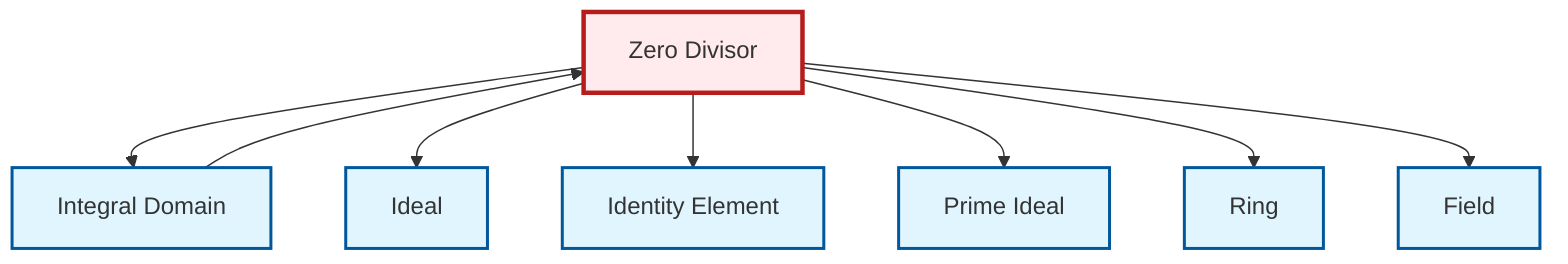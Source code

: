 graph TD
    classDef definition fill:#e1f5fe,stroke:#01579b,stroke-width:2px
    classDef theorem fill:#f3e5f5,stroke:#4a148c,stroke-width:2px
    classDef axiom fill:#fff3e0,stroke:#e65100,stroke-width:2px
    classDef example fill:#e8f5e9,stroke:#1b5e20,stroke-width:2px
    classDef current fill:#ffebee,stroke:#b71c1c,stroke-width:3px
    def-ring["Ring"]:::definition
    def-zero-divisor["Zero Divisor"]:::definition
    def-prime-ideal["Prime Ideal"]:::definition
    def-field["Field"]:::definition
    def-integral-domain["Integral Domain"]:::definition
    def-identity-element["Identity Element"]:::definition
    def-ideal["Ideal"]:::definition
    def-zero-divisor --> def-integral-domain
    def-zero-divisor --> def-ideal
    def-integral-domain --> def-zero-divisor
    def-zero-divisor --> def-identity-element
    def-zero-divisor --> def-prime-ideal
    def-zero-divisor --> def-ring
    def-zero-divisor --> def-field
    class def-zero-divisor current